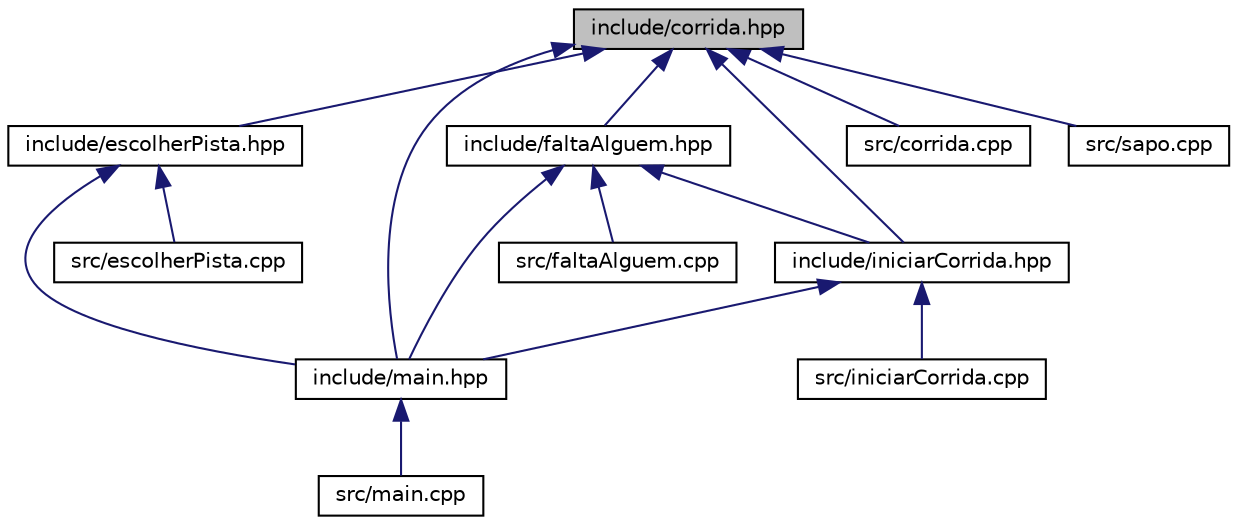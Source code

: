 digraph "include/corrida.hpp"
{
  edge [fontname="Helvetica",fontsize="10",labelfontname="Helvetica",labelfontsize="10"];
  node [fontname="Helvetica",fontsize="10",shape=record];
  Node1 [label="include/corrida.hpp",height=0.2,width=0.4,color="black", fillcolor="grey75", style="filled", fontcolor="black"];
  Node1 -> Node2 [dir="back",color="midnightblue",fontsize="10",style="solid"];
  Node2 [label="include/escolherPista.hpp",height=0.2,width=0.4,color="black", fillcolor="white", style="filled",URL="$escolherPista_8hpp.html",tooltip="Cabeçalho da função que escolhe uma pista para a corrida. "];
  Node2 -> Node3 [dir="back",color="midnightblue",fontsize="10",style="solid"];
  Node3 [label="include/main.hpp",height=0.2,width=0.4,color="black", fillcolor="white", style="filled",URL="$main_8hpp.html",tooltip="Cabeçalho da função main. "];
  Node3 -> Node4 [dir="back",color="midnightblue",fontsize="10",style="solid"];
  Node4 [label="src/main.cpp",height=0.2,width=0.4,color="black", fillcolor="white", style="filled",URL="$main_8cpp.html",tooltip="Programa principal que faz a corrida de sapos. "];
  Node2 -> Node5 [dir="back",color="midnightblue",fontsize="10",style="solid"];
  Node5 [label="src/escolherPista.cpp",height=0.2,width=0.4,color="black", fillcolor="white", style="filled",URL="$escolherPista_8cpp.html",tooltip="Implementação da função que escolhe uma pista para a corrida. "];
  Node1 -> Node6 [dir="back",color="midnightblue",fontsize="10",style="solid"];
  Node6 [label="include/faltaAlguem.hpp",height=0.2,width=0.4,color="black", fillcolor="white", style="filled",URL="$faltaAlguem_8hpp.html",tooltip="Cabeçalho da função que me responde se falta alguem chegar na linha de chegada. "];
  Node6 -> Node7 [dir="back",color="midnightblue",fontsize="10",style="solid"];
  Node7 [label="include/iniciarCorrida.hpp",height=0.2,width=0.4,color="black", fillcolor="white", style="filled",URL="$iniciarCorrida_8hpp.html",tooltip="Cabeçalho da função que inicia a corrida de sapos. "];
  Node7 -> Node3 [dir="back",color="midnightblue",fontsize="10",style="solid"];
  Node7 -> Node8 [dir="back",color="midnightblue",fontsize="10",style="solid"];
  Node8 [label="src/iniciarCorrida.cpp",height=0.2,width=0.4,color="black", fillcolor="white", style="filled",URL="$iniciarCorrida_8cpp.html",tooltip="Implementação da função que inicia a corrida. "];
  Node6 -> Node3 [dir="back",color="midnightblue",fontsize="10",style="solid"];
  Node6 -> Node9 [dir="back",color="midnightblue",fontsize="10",style="solid"];
  Node9 [label="src/faltaAlguem.cpp",height=0.2,width=0.4,color="black", fillcolor="white", style="filled",URL="$faltaAlguem_8cpp.html",tooltip="Implementação da função que devolve uma reposta se falta algum sapo chegar na chegada. "];
  Node1 -> Node7 [dir="back",color="midnightblue",fontsize="10",style="solid"];
  Node1 -> Node3 [dir="back",color="midnightblue",fontsize="10",style="solid"];
  Node1 -> Node10 [dir="back",color="midnightblue",fontsize="10",style="solid"];
  Node10 [label="src/corrida.cpp",height=0.2,width=0.4,color="black", fillcolor="white", style="filled",URL="$corrida_8cpp.html",tooltip="Aqui estão implementados os métodos da classe corrida. "];
  Node1 -> Node11 [dir="back",color="midnightblue",fontsize="10",style="solid"];
  Node11 [label="src/sapo.cpp",height=0.2,width=0.4,color="black", fillcolor="white", style="filled",URL="$sapo_8cpp.html",tooltip="Aqui estão implementados os métodos da classe Sapo. "];
}
